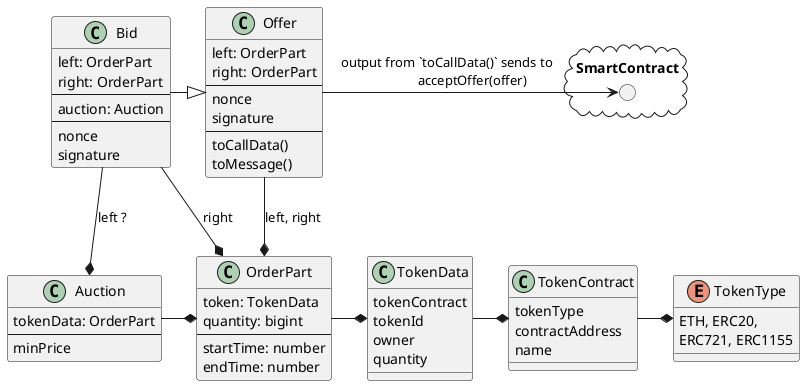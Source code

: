 @startuml
'https://plantuml.com/class-diagram


enum TokenType {
    ETH, ERC20,
    ERC721, ERC1155
}

class TokenContract {
    tokenType
    contractAddress
    name
}

class TokenData {
    tokenContract
    tokenId
    owner
    quantity
}


class OrderPart {
    token: TokenData
    quantity: bigint
    --
    startTime: number
    endTime: number
}



OrderPart -* TokenData
TokenData -* TokenContract
TokenContract -* TokenType


class Offer {
    left: OrderPart
    right: OrderPart
    --
    nonce
    signature
    --
    toCallData()
    toMessage()
}



class Bid {
    left: OrderPart
    right: OrderPart
    --
    auction: Auction
    --
    nonce
    signature
}


class Auction {
    tokenData: OrderPart
    --
    minPrice
}


Bid --* Auction : left ?
Bid --* OrderPart : right

Offer --* OrderPart : left, right

Bid -|> Offer
Auction -* OrderPart

package "SmartContract" <<Cloud>> {
circle " " as acceptOffer
Offer -> acceptOffer: "output from `toCallData()` sends to              \n acceptOffer(offer)"
}

@enduml
